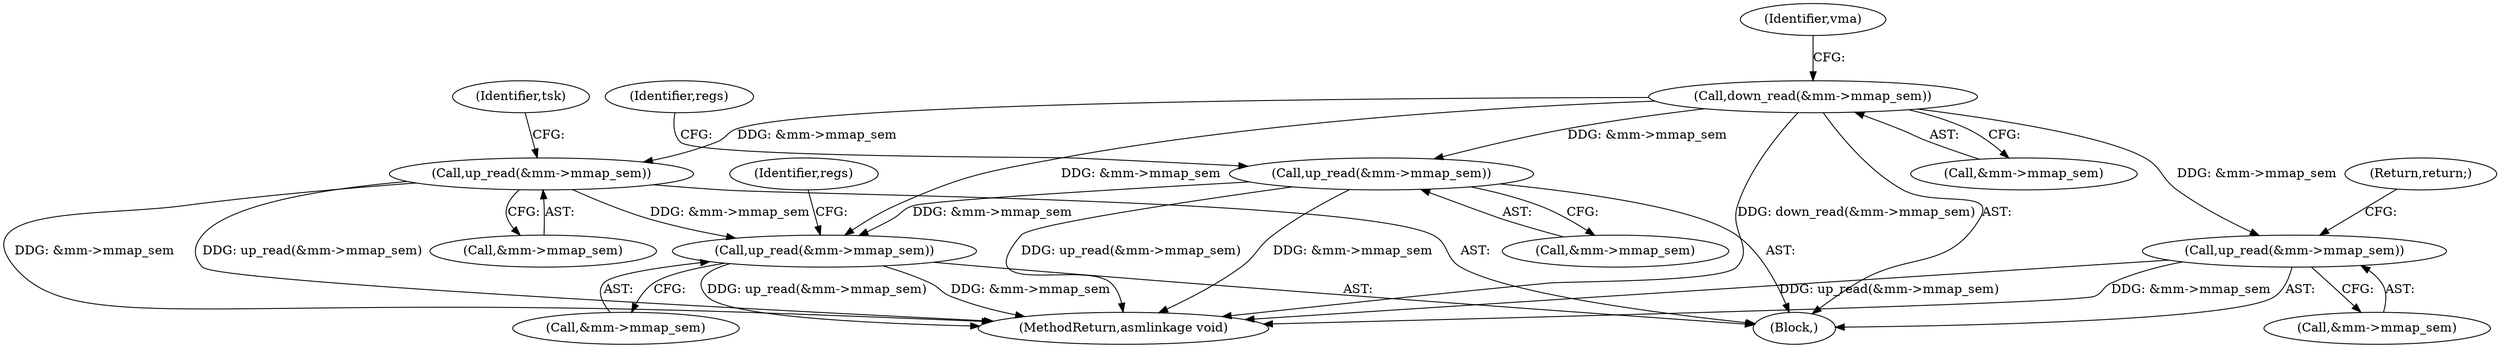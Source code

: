 digraph "0_linux_a8b0ca17b80e92faab46ee7179ba9e99ccb61233_30@API" {
"1000148" [label="(Call,down_read(&mm->mmap_sem))"];
"1000335" [label="(Call,up_read(&mm->mmap_sem))"];
"1000344" [label="(Call,up_read(&mm->mmap_sem))"];
"1000458" [label="(Call,up_read(&mm->mmap_sem))"];
"1000473" [label="(Call,up_read(&mm->mmap_sem))"];
"1000458" [label="(Call,up_read(&mm->mmap_sem))"];
"1000345" [label="(Call,&mm->mmap_sem)"];
"1000507" [label="(MethodReturn,asmlinkage void)"];
"1000335" [label="(Call,up_read(&mm->mmap_sem))"];
"1000481" [label="(Identifier,tsk)"];
"1000149" [label="(Call,&mm->mmap_sem)"];
"1000340" [label="(Return,return;)"];
"1000148" [label="(Call,down_read(&mm->mmap_sem))"];
"1000459" [label="(Call,&mm->mmap_sem)"];
"1000120" [label="(Block,)"];
"1000466" [label="(Identifier,regs)"];
"1000336" [label="(Call,&mm->mmap_sem)"];
"1000473" [label="(Call,up_read(&mm->mmap_sem))"];
"1000351" [label="(Identifier,regs)"];
"1000344" [label="(Call,up_read(&mm->mmap_sem))"];
"1000474" [label="(Call,&mm->mmap_sem)"];
"1000154" [label="(Identifier,vma)"];
"1000148" -> "1000120"  [label="AST: "];
"1000148" -> "1000149"  [label="CFG: "];
"1000149" -> "1000148"  [label="AST: "];
"1000154" -> "1000148"  [label="CFG: "];
"1000148" -> "1000507"  [label="DDG: down_read(&mm->mmap_sem)"];
"1000148" -> "1000335"  [label="DDG: &mm->mmap_sem"];
"1000148" -> "1000344"  [label="DDG: &mm->mmap_sem"];
"1000148" -> "1000458"  [label="DDG: &mm->mmap_sem"];
"1000148" -> "1000473"  [label="DDG: &mm->mmap_sem"];
"1000335" -> "1000120"  [label="AST: "];
"1000335" -> "1000336"  [label="CFG: "];
"1000336" -> "1000335"  [label="AST: "];
"1000340" -> "1000335"  [label="CFG: "];
"1000335" -> "1000507"  [label="DDG: &mm->mmap_sem"];
"1000335" -> "1000507"  [label="DDG: up_read(&mm->mmap_sem)"];
"1000344" -> "1000120"  [label="AST: "];
"1000344" -> "1000345"  [label="CFG: "];
"1000345" -> "1000344"  [label="AST: "];
"1000351" -> "1000344"  [label="CFG: "];
"1000344" -> "1000507"  [label="DDG: up_read(&mm->mmap_sem)"];
"1000344" -> "1000507"  [label="DDG: &mm->mmap_sem"];
"1000344" -> "1000458"  [label="DDG: &mm->mmap_sem"];
"1000458" -> "1000120"  [label="AST: "];
"1000458" -> "1000459"  [label="CFG: "];
"1000459" -> "1000458"  [label="AST: "];
"1000466" -> "1000458"  [label="CFG: "];
"1000458" -> "1000507"  [label="DDG: &mm->mmap_sem"];
"1000458" -> "1000507"  [label="DDG: up_read(&mm->mmap_sem)"];
"1000473" -> "1000458"  [label="DDG: &mm->mmap_sem"];
"1000473" -> "1000120"  [label="AST: "];
"1000473" -> "1000474"  [label="CFG: "];
"1000474" -> "1000473"  [label="AST: "];
"1000481" -> "1000473"  [label="CFG: "];
"1000473" -> "1000507"  [label="DDG: &mm->mmap_sem"];
"1000473" -> "1000507"  [label="DDG: up_read(&mm->mmap_sem)"];
}
